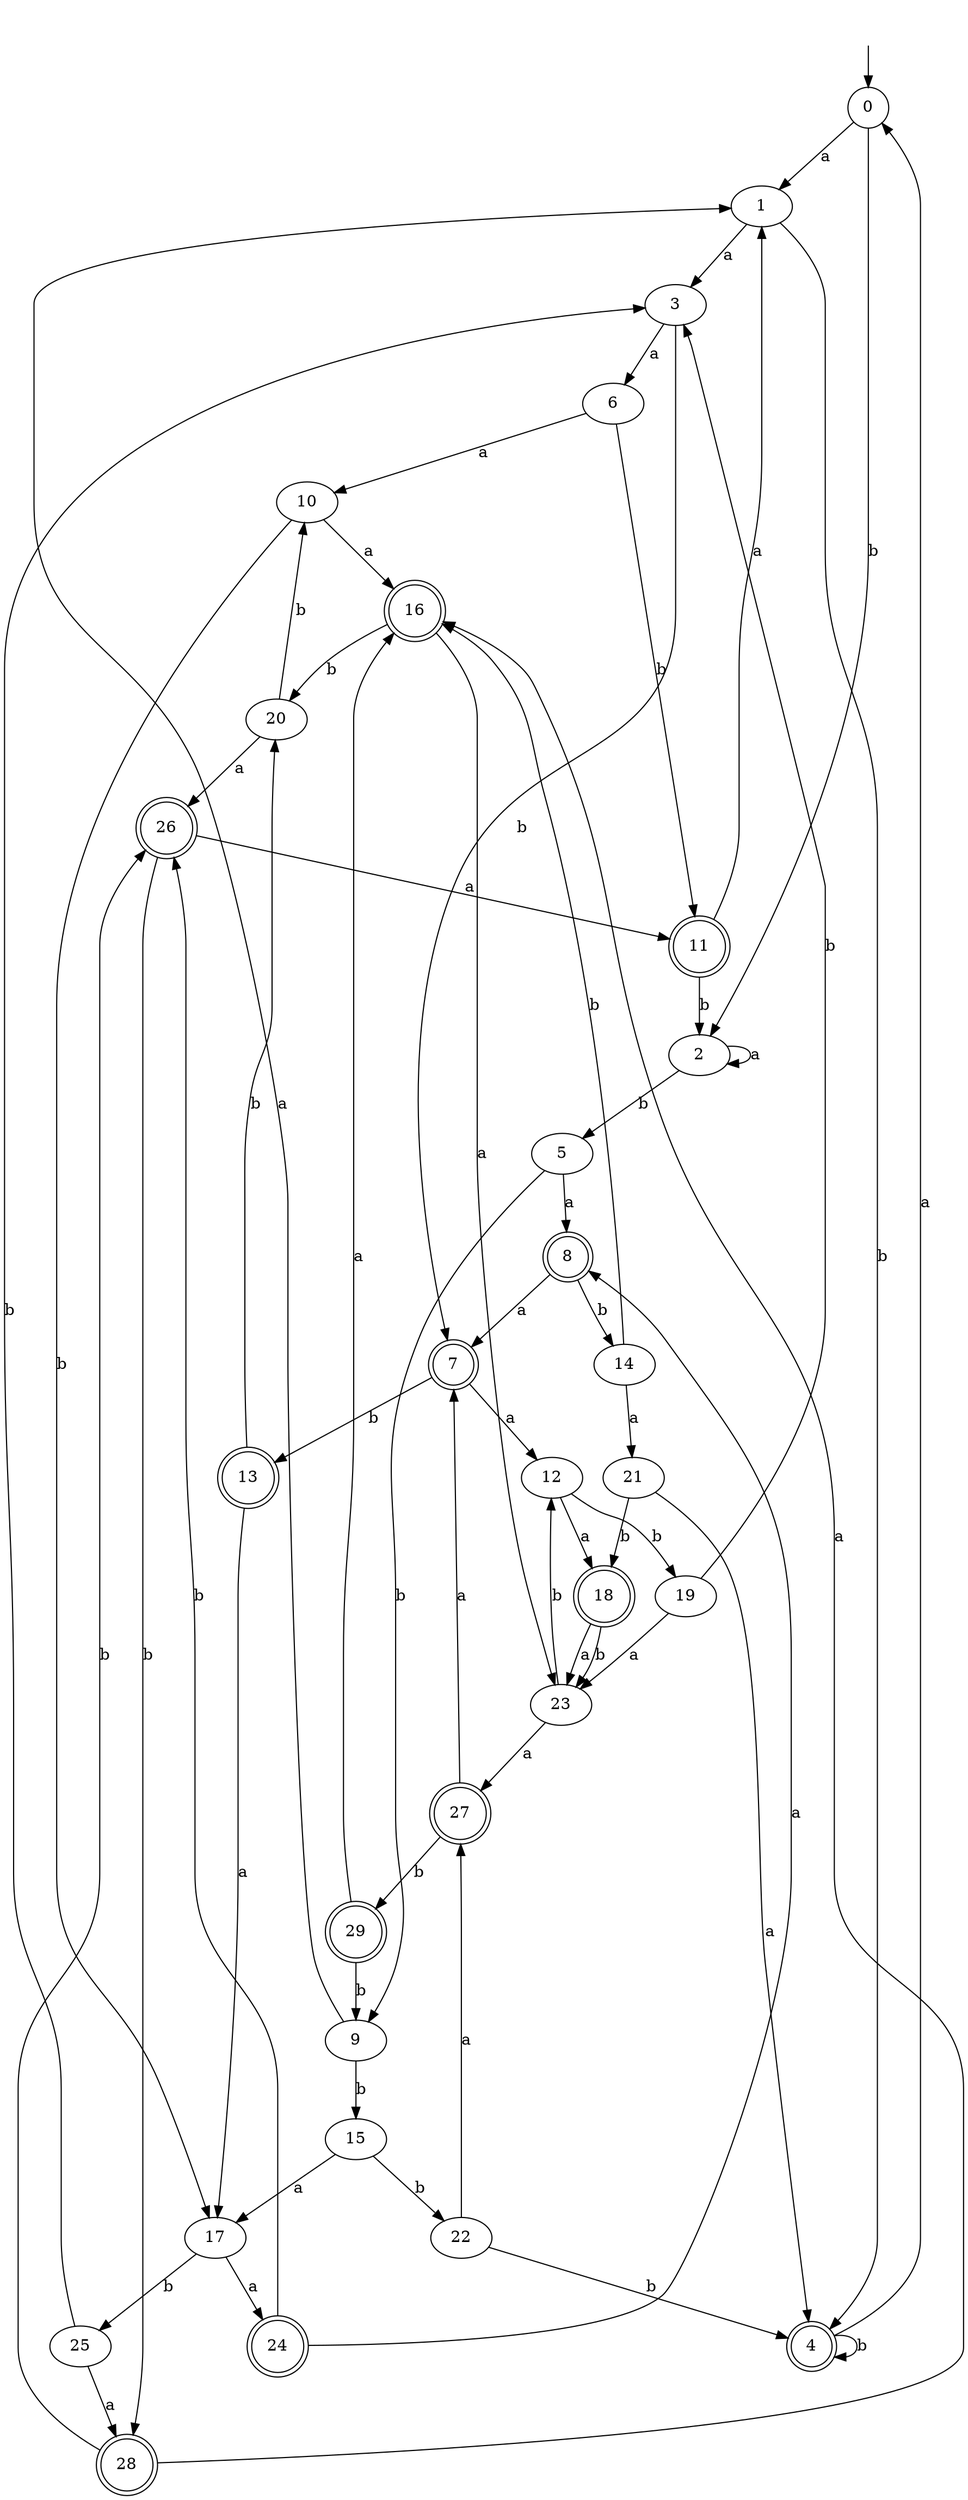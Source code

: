 digraph RandomDFA {
  __start0 [label="", shape=none];
  __start0 -> 0 [label=""];
  0 [shape=circle]
  0 -> 1 [label="a"]
  0 -> 2 [label="b"]
  1
  1 -> 3 [label="a"]
  1 -> 4 [label="b"]
  2
  2 -> 2 [label="a"]
  2 -> 5 [label="b"]
  3
  3 -> 6 [label="a"]
  3 -> 7 [label="b"]
  4 [shape=doublecircle]
  4 -> 0 [label="a"]
  4 -> 4 [label="b"]
  5
  5 -> 8 [label="a"]
  5 -> 9 [label="b"]
  6
  6 -> 10 [label="a"]
  6 -> 11 [label="b"]
  7 [shape=doublecircle]
  7 -> 12 [label="a"]
  7 -> 13 [label="b"]
  8 [shape=doublecircle]
  8 -> 7 [label="a"]
  8 -> 14 [label="b"]
  9
  9 -> 1 [label="a"]
  9 -> 15 [label="b"]
  10
  10 -> 16 [label="a"]
  10 -> 17 [label="b"]
  11 [shape=doublecircle]
  11 -> 1 [label="a"]
  11 -> 2 [label="b"]
  12
  12 -> 18 [label="a"]
  12 -> 19 [label="b"]
  13 [shape=doublecircle]
  13 -> 17 [label="a"]
  13 -> 20 [label="b"]
  14
  14 -> 21 [label="a"]
  14 -> 16 [label="b"]
  15
  15 -> 17 [label="a"]
  15 -> 22 [label="b"]
  16 [shape=doublecircle]
  16 -> 23 [label="a"]
  16 -> 20 [label="b"]
  17
  17 -> 24 [label="a"]
  17 -> 25 [label="b"]
  18 [shape=doublecircle]
  18 -> 23 [label="a"]
  18 -> 23 [label="b"]
  19
  19 -> 23 [label="a"]
  19 -> 3 [label="b"]
  20
  20 -> 26 [label="a"]
  20 -> 10 [label="b"]
  21
  21 -> 4 [label="a"]
  21 -> 18 [label="b"]
  22
  22 -> 27 [label="a"]
  22 -> 4 [label="b"]
  23
  23 -> 27 [label="a"]
  23 -> 12 [label="b"]
  24 [shape=doublecircle]
  24 -> 8 [label="a"]
  24 -> 26 [label="b"]
  25
  25 -> 28 [label="a"]
  25 -> 3 [label="b"]
  26 [shape=doublecircle]
  26 -> 11 [label="a"]
  26 -> 28 [label="b"]
  27 [shape=doublecircle]
  27 -> 7 [label="a"]
  27 -> 29 [label="b"]
  28 [shape=doublecircle]
  28 -> 16 [label="a"]
  28 -> 26 [label="b"]
  29 [shape=doublecircle]
  29 -> 16 [label="a"]
  29 -> 9 [label="b"]
}
